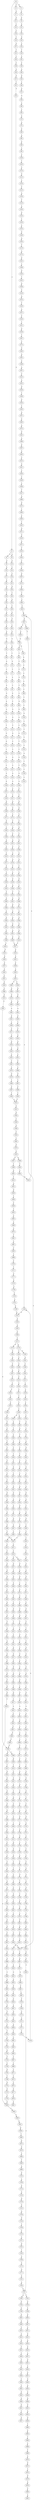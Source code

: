 strict digraph  {
	S0 -> S1 [ label = A ];
	S0 -> S2 [ label = C ];
	S0 -> S3 [ label = T ];
	S1 -> S4 [ label = G ];
	S2 -> S5 [ label = G ];
	S2 -> S6 [ label = A ];
	S3 -> S7 [ label = G ];
	S4 -> S8 [ label = G ];
	S5 -> S9 [ label = A ];
	S6 -> S10 [ label = A ];
	S7 -> S11 [ label = G ];
	S8 -> S12 [ label = G ];
	S9 -> S13 [ label = G ];
	S10 -> S14 [ label = C ];
	S11 -> S15 [ label = C ];
	S12 -> S16 [ label = T ];
	S13 -> S17 [ label = C ];
	S14 -> S18 [ label = C ];
	S15 -> S19 [ label = C ];
	S16 -> S20 [ label = G ];
	S17 -> S21 [ label = A ];
	S18 -> S22 [ label = C ];
	S19 -> S23 [ label = C ];
	S20 -> S24 [ label = T ];
	S21 -> S25 [ label = G ];
	S22 -> S26 [ label = G ];
	S23 -> S27 [ label = G ];
	S24 -> S28 [ label = T ];
	S25 -> S29 [ label = T ];
	S26 -> S30 [ label = T ];
	S27 -> S31 [ label = T ];
	S28 -> S32 [ label = C ];
	S29 -> S33 [ label = G ];
	S30 -> S34 [ label = A ];
	S31 -> S35 [ label = C ];
	S32 -> S36 [ label = C ];
	S33 -> S37 [ label = C ];
	S34 -> S38 [ label = C ];
	S35 -> S39 [ label = C ];
	S36 -> S40 [ label = A ];
	S37 -> S41 [ label = A ];
	S38 -> S42 [ label = A ];
	S39 -> S43 [ label = A ];
	S40 -> S44 [ label = G ];
	S41 -> S45 [ label = A ];
	S42 -> S46 [ label = G ];
	S43 -> S47 [ label = G ];
	S44 -> S48 [ label = C ];
	S45 -> S49 [ label = C ];
	S46 -> S50 [ label = C ];
	S47 -> S51 [ label = T ];
	S48 -> S52 [ label = A ];
	S49 -> S53 [ label = A ];
	S50 -> S54 [ label = A ];
	S51 -> S55 [ label = A ];
	S52 -> S56 [ label = G ];
	S53 -> S57 [ label = G ];
	S54 -> S58 [ label = G ];
	S55 -> S59 [ label = G ];
	S56 -> S60 [ label = A ];
	S57 -> S61 [ label = C ];
	S58 -> S62 [ label = G ];
	S59 -> S63 [ label = G ];
	S59 -> S64 [ label = C ];
	S60 -> S65 [ label = T ];
	S61 -> S66 [ label = T ];
	S62 -> S67 [ label = T ];
	S63 -> S68 [ label = G ];
	S64 -> S69 [ label = T ];
	S65 -> S70 [ label = A ];
	S66 -> S71 [ label = A ];
	S67 -> S72 [ label = G ];
	S68 -> S73 [ label = T ];
	S69 -> S74 [ label = C ];
	S70 -> S75 [ label = A ];
	S71 -> S76 [ label = C ];
	S72 -> S77 [ label = C ];
	S73 -> S78 [ label = C ];
	S74 -> S79 [ label = C ];
	S75 -> S80 [ label = A ];
	S76 -> S81 [ label = G ];
	S77 -> S82 [ label = A ];
	S78 -> S83 [ label = A ];
	S79 -> S84 [ label = A ];
	S80 -> S85 [ label = A ];
	S81 -> S86 [ label = A ];
	S82 -> S87 [ label = C ];
	S83 -> S88 [ label = C ];
	S84 -> S89 [ label = C ];
	S85 -> S90 [ label = A ];
	S86 -> S91 [ label = G ];
	S87 -> S92 [ label = G ];
	S88 -> S93 [ label = T ];
	S89 -> S94 [ label = C ];
	S90 -> S95 [ label = C ];
	S91 -> S96 [ label = A ];
	S92 -> S97 [ label = C ];
	S93 -> S98 [ label = C ];
	S94 -> S99 [ label = G ];
	S95 -> S100 [ label = T ];
	S96 -> S101 [ label = A ];
	S97 -> S102 [ label = G ];
	S98 -> S103 [ label = G ];
	S99 -> S104 [ label = G ];
	S100 -> S105 [ label = T ];
	S101 -> S106 [ label = C ];
	S102 -> S107 [ label = G ];
	S103 -> S108 [ label = C ];
	S104 -> S109 [ label = A ];
	S105 -> S110 [ label = T ];
	S106 -> S111 [ label = T ];
	S107 -> S112 [ label = T ];
	S108 -> S113 [ label = T ];
	S109 -> S114 [ label = C ];
	S110 -> S115 [ label = G ];
	S111 -> S116 [ label = G ];
	S112 -> S117 [ label = G ];
	S113 -> S118 [ label = T ];
	S114 -> S119 [ label = G ];
	S115 -> S120 [ label = C ];
	S116 -> S121 [ label = G ];
	S117 -> S122 [ label = C ];
	S118 -> S123 [ label = C ];
	S119 -> S124 [ label = T ];
	S120 -> S125 [ label = C ];
	S121 -> S126 [ label = C ];
	S122 -> S127 [ label = C ];
	S123 -> S128 [ label = A ];
	S124 -> S129 [ label = C ];
	S125 -> S130 [ label = G ];
	S126 -> S131 [ label = G ];
	S127 -> S132 [ label = G ];
	S128 -> S133 [ label = T ];
	S129 -> S134 [ label = G ];
	S130 -> S135 [ label = T ];
	S131 -> S136 [ label = C ];
	S132 -> S137 [ label = C ];
	S133 -> S138 [ label = C ];
	S134 -> S139 [ label = T ];
	S135 -> S140 [ label = A ];
	S136 -> S141 [ label = A ];
	S137 -> S142 [ label = A ];
	S138 -> S143 [ label = C ];
	S139 -> S144 [ label = G ];
	S140 -> S145 [ label = G ];
	S141 -> S146 [ label = G ];
	S142 -> S147 [ label = A ];
	S143 -> S148 [ label = A ];
	S144 -> S149 [ label = A ];
	S145 -> S150 [ label = C ];
	S146 -> S151 [ label = C ];
	S147 -> S152 [ label = C ];
	S148 -> S153 [ label = G ];
	S149 -> S154 [ label = C ];
	S150 -> S155 [ label = C ];
	S151 -> S156 [ label = G ];
	S152 -> S157 [ label = C ];
	S153 -> S158 [ label = A ];
	S154 -> S159 [ label = C ];
	S155 -> S160 [ label = G ];
	S156 -> S161 [ label = G ];
	S157 -> S162 [ label = A ];
	S158 -> S163 [ label = A ];
	S159 -> S164 [ label = G ];
	S160 -> S165 [ label = G ];
	S161 -> S166 [ label = G ];
	S162 -> S167 [ label = G ];
	S163 -> S168 [ label = C ];
	S164 -> S169 [ label = G ];
	S165 -> S170 [ label = T ];
	S166 -> S171 [ label = T ];
	S167 -> S172 [ label = T ];
	S168 -> S173 [ label = C ];
	S169 -> S174 [ label = T ];
	S170 -> S175 [ label = G ];
	S171 -> S176 [ label = G ];
	S172 -> S177 [ label = C ];
	S173 -> S178 [ label = A ];
	S173 -> S179 [ label = G ];
	S174 -> S180 [ label = C ];
	S175 -> S181 [ label = A ];
	S176 -> S182 [ label = C ];
	S177 -> S183 [ label = G ];
	S178 -> S184 [ label = G ];
	S178 -> S185 [ label = C ];
	S179 -> S186 [ label = G ];
	S180 -> S187 [ label = G ];
	S181 -> S188 [ label = C ];
	S182 -> S189 [ label = C ];
	S183 -> S190 [ label = C ];
	S184 -> S191 [ label = A ];
	S185 -> S192 [ label = C ];
	S186 -> S193 [ label = A ];
	S187 -> S194 [ label = C ];
	S188 -> S195 [ label = G ];
	S189 -> S196 [ label = G ];
	S190 -> S197 [ label = G ];
	S191 -> S198 [ label = C ];
	S192 -> S199 [ label = A ];
	S193 -> S200 [ label = C ];
	S194 -> S201 [ label = G ];
	S195 -> S202 [ label = T ];
	S196 -> S203 [ label = C ];
	S197 -> S204 [ label = C ];
	S198 -> S205 [ label = T ];
	S199 -> S206 [ label = C ];
	S200 -> S207 [ label = G ];
	S201 -> S208 [ label = T ];
	S202 -> S209 [ label = G ];
	S203 -> S210 [ label = C ];
	S204 -> S211 [ label = A ];
	S205 -> S212 [ label = C ];
	S206 -> S213 [ label = C ];
	S207 -> S214 [ label = C ];
	S208 -> S215 [ label = A ];
	S209 -> S216 [ label = G ];
	S210 -> S217 [ label = G ];
	S211 -> S218 [ label = G ];
	S212 -> S219 [ label = C ];
	S213 -> S220 [ label = C ];
	S214 -> S221 [ label = C ];
	S215 -> S222 [ label = G ];
	S216 -> S223 [ label = G ];
	S217 -> S224 [ label = G ];
	S218 -> S225 [ label = C ];
	S219 -> S226 [ label = C ];
	S220 -> S227 [ label = C ];
	S221 -> S228 [ label = C ];
	S222 -> S229 [ label = C ];
	S223 -> S230 [ label = T ];
	S224 -> S231 [ label = T ];
	S225 -> S232 [ label = C ];
	S226 -> S233 [ label = A ];
	S227 -> S234 [ label = T ];
	S228 -> S235 [ label = A ];
	S229 -> S236 [ label = C ];
	S230 -> S237 [ label = A ];
	S231 -> S238 [ label = G ];
	S232 -> S239 [ label = G ];
	S233 -> S240 [ label = T ];
	S234 -> S241 [ label = T ];
	S235 -> S242 [ label = T ];
	S236 -> S243 [ label = G ];
	S237 -> S244 [ label = C ];
	S238 -> S245 [ label = G ];
	S239 -> S246 [ label = G ];
	S240 -> S247 [ label = C ];
	S241 -> S248 [ label = C ];
	S242 -> S249 [ label = C ];
	S243 -> S250 [ label = C ];
	S244 -> S251 [ label = T ];
	S245 -> S252 [ label = T ];
	S246 -> S253 [ label = T ];
	S247 -> S254 [ label = T ];
	S248 -> S255 [ label = C ];
	S248 -> S256 [ label = G ];
	S249 -> S257 [ label = G ];
	S250 -> S258 [ label = T ];
	S251 -> S259 [ label = A ];
	S252 -> S260 [ label = G ];
	S253 -> S261 [ label = G ];
	S254 -> S262 [ label = G ];
	S255 -> S263 [ label = T ];
	S256 -> S264 [ label = A ];
	S257 -> S265 [ label = T ];
	S258 -> S266 [ label = G ];
	S259 -> S267 [ label = T ];
	S260 -> S268 [ label = G ];
	S261 -> S269 [ label = G ];
	S262 -> S270 [ label = C ];
	S263 -> S271 [ label = G ];
	S264 -> S272 [ label = T ];
	S265 -> S273 [ label = C ];
	S266 -> S274 [ label = G ];
	S267 -> S275 [ label = T ];
	S268 -> S276 [ label = A ];
	S269 -> S277 [ label = A ];
	S270 -> S278 [ label = C ];
	S271 -> S279 [ label = T ];
	S272 -> S280 [ label = C ];
	S273 -> S281 [ label = C ];
	S274 -> S282 [ label = A ];
	S275 -> S283 [ label = G ];
	S276 -> S284 [ label = A ];
	S277 -> S285 [ label = A ];
	S278 -> S286 [ label = A ];
	S279 -> S287 [ label = C ];
	S280 -> S288 [ label = G ];
	S281 -> S289 [ label = T ];
	S282 -> S290 [ label = A ];
	S283 -> S291 [ label = G ];
	S284 -> S292 [ label = C ];
	S285 -> S293 [ label = G ];
	S286 -> S294 [ label = G ];
	S287 -> S295 [ label = C ];
	S288 -> S296 [ label = T ];
	S289 -> S297 [ label = C ];
	S290 -> S298 [ label = G ];
	S291 -> S299 [ label = A ];
	S292 -> S300 [ label = C ];
	S293 -> S301 [ label = A ];
	S294 -> S302 [ label = T ];
	S295 -> S303 [ label = T ];
	S296 -> S304 [ label = T ];
	S297 -> S305 [ label = T ];
	S298 -> S306 [ label = A ];
	S299 -> S307 [ label = A ];
	S300 -> S308 [ label = T ];
	S301 -> S309 [ label = A ];
	S302 -> S310 [ label = C ];
	S303 -> S311 [ label = T ];
	S304 -> S312 [ label = T ];
	S305 -> S313 [ label = T ];
	S306 -> S314 [ label = A ];
	S307 -> S315 [ label = C ];
	S308 -> S316 [ label = C ];
	S309 -> S317 [ label = C ];
	S310 -> S318 [ label = G ];
	S311 -> S319 [ label = G ];
	S312 -> S320 [ label = G ];
	S313 -> S321 [ label = C ];
	S314 -> S317 [ label = C ];
	S315 -> S322 [ label = G ];
	S316 -> S323 [ label = G ];
	S317 -> S324 [ label = G ];
	S318 -> S325 [ label = T ];
	S319 -> S326 [ label = T ];
	S320 -> S327 [ label = T ];
	S321 -> S328 [ label = T ];
	S322 -> S329 [ label = G ];
	S323 -> S330 [ label = G ];
	S324 -> S331 [ label = G ];
	S325 -> S332 [ label = A ];
	S326 -> S333 [ label = A ];
	S327 -> S334 [ label = A ];
	S328 -> S335 [ label = C ];
	S329 -> S336 [ label = T ];
	S330 -> S337 [ label = C ];
	S331 -> S338 [ label = C ];
	S332 -> S339 [ label = A ];
	S333 -> S340 [ label = G ];
	S334 -> S341 [ label = G ];
	S335 -> S342 [ label = G ];
	S336 -> S343 [ label = A ];
	S337 -> S344 [ label = A ];
	S338 -> S345 [ label = A ];
	S339 -> S346 [ label = G ];
	S340 -> S347 [ label = G ];
	S341 -> S348 [ label = G ];
	S342 -> S349 [ label = G ];
	S343 -> S350 [ label = C ];
	S344 -> S351 [ label = C ];
	S345 -> S352 [ label = C ];
	S346 -> S353 [ label = A ];
	S347 -> S354 [ label = A ];
	S348 -> S355 [ label = A ];
	S349 -> S356 [ label = A ];
	S350 -> S357 [ label = G ];
	S351 -> S358 [ label = G ];
	S352 -> S359 [ label = C ];
	S352 -> S360 [ label = T ];
	S353 -> S361 [ label = C ];
	S354 -> S362 [ label = G ];
	S355 -> S363 [ label = A ];
	S356 -> S364 [ label = G ];
	S357 -> S365 [ label = A ];
	S358 -> S366 [ label = C ];
	S359 -> S367 [ label = G ];
	S360 -> S368 [ label = G ];
	S361 -> S369 [ label = G ];
	S362 -> S370 [ label = A ];
	S363 -> S371 [ label = A ];
	S364 -> S372 [ label = A ];
	S365 -> S373 [ label = A ];
	S366 -> S374 [ label = G ];
	S367 -> S375 [ label = G ];
	S368 -> S376 [ label = G ];
	S369 -> S377 [ label = G ];
	S370 -> S378 [ label = G ];
	S371 -> S379 [ label = G ];
	S372 -> S380 [ label = G ];
	S373 -> S381 [ label = G ];
	S374 -> S382 [ label = C ];
	S375 -> S383 [ label = G ];
	S376 -> S384 [ label = G ];
	S377 -> S385 [ label = C ];
	S378 -> S386 [ label = G ];
	S379 -> S387 [ label = G ];
	S380 -> S388 [ label = G ];
	S381 -> S389 [ label = A ];
	S382 -> S390 [ label = G ];
	S383 -> S391 [ label = A ];
	S384 -> S392 [ label = A ];
	S385 -> S393 [ label = T ];
	S386 -> S394 [ label = T ];
	S387 -> S395 [ label = T ];
	S388 -> S396 [ label = T ];
	S389 -> S397 [ label = A ];
	S390 -> S398 [ label = C ];
	S390 -> S399 [ label = G ];
	S391 -> S400 [ label = A ];
	S392 -> S401 [ label = A ];
	S393 -> S402 [ label = C ];
	S394 -> S403 [ label = C ];
	S395 -> S404 [ label = C ];
	S396 -> S403 [ label = C ];
	S397 -> S405 [ label = G ];
	S398 -> S406 [ label = G ];
	S399 -> S407 [ label = C ];
	S400 -> S408 [ label = T ];
	S401 -> S409 [ label = C ];
	S402 -> S410 [ label = T ];
	S403 -> S411 [ label = C ];
	S404 -> S412 [ label = C ];
	S405 -> S413 [ label = T ];
	S406 -> S414 [ label = T ];
	S407 -> S415 [ label = T ];
	S408 -> S416 [ label = T ];
	S409 -> S417 [ label = T ];
	S410 -> S418 [ label = C ];
	S411 -> S419 [ label = C ];
	S412 -> S420 [ label = C ];
	S413 -> S421 [ label = G ];
	S414 -> S422 [ label = C ];
	S415 -> S423 [ label = G ];
	S416 -> S424 [ label = G ];
	S417 -> S425 [ label = G ];
	S418 -> S426 [ label = G ];
	S419 -> S427 [ label = A ];
	S419 -> S428 [ label = G ];
	S420 -> S429 [ label = G ];
	S421 -> S430 [ label = T ];
	S422 -> S431 [ label = G ];
	S423 -> S432 [ label = G ];
	S424 -> S433 [ label = A ];
	S425 -> S434 [ label = G ];
	S426 -> S435 [ label = A ];
	S427 -> S436 [ label = G ];
	S428 -> S437 [ label = G ];
	S429 -> S438 [ label = A ];
	S430 -> S439 [ label = C ];
	S431 -> S440 [ label = A ];
	S432 -> S441 [ label = A ];
	S433 -> S442 [ label = A ];
	S434 -> S443 [ label = A ];
	S435 -> S444 [ label = A ];
	S436 -> S445 [ label = A ];
	S437 -> S446 [ label = A ];
	S438 -> S447 [ label = A ];
	S439 -> S448 [ label = C ];
	S440 -> S449 [ label = C ];
	S441 -> S450 [ label = A ];
	S442 -> S451 [ label = C ];
	S443 -> S452 [ label = C ];
	S444 -> S453 [ label = G ];
	S445 -> S454 [ label = G ];
	S446 -> S455 [ label = G ];
	S447 -> S456 [ label = G ];
	S448 -> S457 [ label = T ];
	S449 -> S458 [ label = G ];
	S450 -> S459 [ label = T ];
	S451 -> S460 [ label = C ];
	S452 -> S461 [ label = C ];
	S453 -> S462 [ label = T ];
	S454 -> S463 [ label = C ];
	S455 -> S464 [ label = G ];
	S456 -> S465 [ label = T ];
	S457 -> S466 [ label = G ];
	S458 -> S467 [ label = C ];
	S459 -> S468 [ label = G ];
	S460 -> S469 [ label = C ];
	S461 -> S470 [ label = C ];
	S462 -> S471 [ label = C ];
	S463 -> S472 [ label = C ];
	S464 -> S473 [ label = C ];
	S465 -> S474 [ label = C ];
	S466 -> S475 [ label = G ];
	S467 -> S476 [ label = G ];
	S468 -> S477 [ label = G ];
	S469 -> S478 [ label = G ];
	S470 -> S479 [ label = G ];
	S471 -> S480 [ label = G ];
	S472 -> S481 [ label = A ];
	S473 -> S482 [ label = G ];
	S474 -> S483 [ label = G ];
	S475 -> S484 [ label = C ];
	S476 -> S485 [ label = C ];
	S477 -> S486 [ label = G ];
	S478 -> S487 [ label = T ];
	S479 -> S488 [ label = T ];
	S480 -> S489 [ label = C ];
	S481 -> S490 [ label = C ];
	S482 -> S491 [ label = T ];
	S483 -> S492 [ label = A ];
	S484 -> S493 [ label = C ];
	S485 -> S494 [ label = C ];
	S486 -> S495 [ label = G ];
	S487 -> S496 [ label = C ];
	S488 -> S497 [ label = C ];
	S489 -> S498 [ label = G ];
	S490 -> S499 [ label = G ];
	S491 -> S500 [ label = G ];
	S492 -> S501 [ label = G ];
	S493 -> S502 [ label = T ];
	S494 -> S503 [ label = T ];
	S495 -> S504 [ label = T ];
	S496 -> S505 [ label = T ];
	S497 -> S506 [ label = T ];
	S498 -> S507 [ label = G ];
	S499 -> S508 [ label = G ];
	S500 -> S509 [ label = G ];
	S501 -> S510 [ label = G ];
	S502 -> S511 [ label = G ];
	S503 -> S512 [ label = C ];
	S504 -> S513 [ label = C ];
	S505 -> S514 [ label = C ];
	S506 -> S514 [ label = C ];
	S507 -> S515 [ label = C ];
	S508 -> S516 [ label = T ];
	S509 -> S517 [ label = T ];
	S510 -> S518 [ label = T ];
	S511 -> S519 [ label = G ];
	S512 -> S520 [ label = G ];
	S513 -> S521 [ label = C ];
	S514 -> S522 [ label = G ];
	S515 -> S523 [ label = T ];
	S516 -> S524 [ label = T ];
	S517 -> S525 [ label = A ];
	S518 -> S526 [ label = A ];
	S519 -> S527 [ label = G ];
	S520 -> S528 [ label = G ];
	S521 -> S529 [ label = G ];
	S522 -> S530 [ label = G ];
	S523 -> S531 [ label = A ];
	S524 -> S532 [ label = A ];
	S525 -> S533 [ label = T ];
	S526 -> S534 [ label = T ];
	S527 -> S535 [ label = T ];
	S528 -> S536 [ label = G ];
	S529 -> S537 [ label = C ];
	S530 -> S538 [ label = C ];
	S531 -> S539 [ label = T ];
	S532 -> S540 [ label = C ];
	S533 -> S541 [ label = G ];
	S534 -> S542 [ label = A ];
	S535 -> S543 [ label = C ];
	S536 -> S544 [ label = C ];
	S537 -> S545 [ label = C ];
	S538 -> S546 [ label = A ];
	S539 -> S547 [ label = A ];
	S540 -> S548 [ label = T ];
	S541 -> S549 [ label = A ];
	S542 -> S550 [ label = A ];
	S543 -> S551 [ label = C ];
	S544 -> S552 [ label = T ];
	S545 -> S553 [ label = G ];
	S546 -> S554 [ label = C ];
	S547 -> S555 [ label = G ];
	S548 -> S556 [ label = G ];
	S549 -> S557 [ label = G ];
	S550 -> S558 [ label = G ];
	S551 -> S559 [ label = C ];
	S552 -> S560 [ label = C ];
	S553 -> S561 [ label = G ];
	S554 -> S562 [ label = C ];
	S555 -> S563 [ label = T ];
	S556 -> S564 [ label = C ];
	S557 -> S565 [ label = C ];
	S558 -> S566 [ label = T ];
	S559 -> S567 [ label = G ];
	S560 -> S568 [ label = A ];
	S561 -> S569 [ label = A ];
	S562 -> S570 [ label = G ];
	S563 -> S571 [ label = A ];
	S564 -> S572 [ label = A ];
	S565 -> S573 [ label = G ];
	S566 -> S574 [ label = C ];
	S567 -> S575 [ label = A ];
	S568 -> S576 [ label = C ];
	S569 -> S577 [ label = A ];
	S570 -> S578 [ label = A ];
	S571 -> S579 [ label = G ];
	S572 -> S580 [ label = G ];
	S573 -> S581 [ label = G ];
	S574 -> S582 [ label = G ];
	S575 -> S583 [ label = G ];
	S576 -> S584 [ label = G ];
	S577 -> S585 [ label = C ];
	S578 -> S586 [ label = G ];
	S578 -> S587 [ label = A ];
	S579 -> S588 [ label = C ];
	S580 -> S589 [ label = A ];
	S581 -> S590 [ label = T ];
	S582 -> S591 [ label = T ];
	S583 -> S592 [ label = T ];
	S584 -> S593 [ label = T ];
	S585 -> S594 [ label = T ];
	S586 -> S595 [ label = T ];
	S587 -> S596 [ label = T ];
	S588 -> S597 [ label = C ];
	S589 -> S598 [ label = C ];
	S590 -> S599 [ label = C ];
	S591 -> S600 [ label = G ];
	S592 -> S601 [ label = C ];
	S593 -> S602 [ label = C ];
	S594 -> S603 [ label = G ];
	S595 -> S604 [ label = C ];
	S596 -> S605 [ label = G ];
	S597 -> S606 [ label = G ];
	S598 -> S607 [ label = G ];
	S599 -> S608 [ label = G ];
	S600 -> S609 [ label = G ];
	S601 -> S610 [ label = C ];
	S602 -> S611 [ label = C ];
	S603 -> S612 [ label = C ];
	S604 -> S613 [ label = C ];
	S605 -> S614 [ label = T ];
	S606 -> S615 [ label = A ];
	S607 -> S616 [ label = G ];
	S608 -> S617 [ label = C ];
	S609 -> S618 [ label = T ];
	S610 -> S619 [ label = A ];
	S611 -> S620 [ label = A ];
	S612 -> S621 [ label = A ];
	S613 -> S619 [ label = A ];
	S614 -> S622 [ label = A ];
	S615 -> S623 [ label = A ];
	S616 -> S624 [ label = A ];
	S617 -> S625 [ label = A ];
	S618 -> S626 [ label = A ];
	S619 -> S627 [ label = G ];
	S620 -> S628 [ label = G ];
	S621 -> S629 [ label = A ];
	S622 -> S630 [ label = G ];
	S623 -> S631 [ label = A ];
	S624 -> S632 [ label = C ];
	S625 -> S633 [ label = C ];
	S626 -> S634 [ label = C ];
	S627 -> S635 [ label = T ];
	S627 -> S636 [ label = C ];
	S628 -> S637 [ label = C ];
	S629 -> S638 [ label = C ];
	S630 -> S639 [ label = T ];
	S631 -> S640 [ label = C ];
	S632 -> S641 [ label = A ];
	S633 -> S642 [ label = G ];
	S634 -> S643 [ label = C ];
	S635 -> S644 [ label = A ];
	S636 -> S645 [ label = T ];
	S637 -> S646 [ label = T ];
	S638 -> S647 [ label = C ];
	S639 -> S648 [ label = T ];
	S640 -> S649 [ label = C ];
	S641 -> S650 [ label = C ];
	S642 -> S651 [ label = C ];
	S643 -> S652 [ label = G ];
	S644 -> S59 [ label = G ];
	S645 -> S653 [ label = T ];
	S646 -> S653 [ label = T ];
	S647 -> S654 [ label = A ];
	S648 -> S655 [ label = T ];
	S649 -> S656 [ label = C ];
	S650 -> S657 [ label = A ];
	S651 -> S658 [ label = G ];
	S652 -> S659 [ label = G ];
	S653 -> S660 [ label = C ];
	S654 -> S661 [ label = G ];
	S655 -> S662 [ label = C ];
	S656 -> S663 [ label = C ];
	S657 -> S664 [ label = C ];
	S658 -> S665 [ label = C ];
	S659 -> S666 [ label = T ];
	S660 -> S667 [ label = A ];
	S661 -> S668 [ label = A ];
	S662 -> S669 [ label = A ];
	S663 -> S670 [ label = G ];
	S664 -> S671 [ label = C ];
	S665 -> S390 [ label = G ];
	S666 -> S672 [ label = G ];
	S667 -> S673 [ label = C ];
	S668 -> S674 [ label = A ];
	S669 -> S675 [ label = C ];
	S670 -> S676 [ label = A ];
	S671 -> S677 [ label = T ];
	S672 -> S678 [ label = G ];
	S673 -> S679 [ label = G ];
	S674 -> S680 [ label = C ];
	S675 -> S681 [ label = T ];
	S676 -> S682 [ label = C ];
	S677 -> S683 [ label = C ];
	S678 -> S684 [ label = T ];
	S679 -> S685 [ label = C ];
	S680 -> S686 [ label = A ];
	S681 -> S687 [ label = C ];
	S682 -> S688 [ label = T ];
	S683 -> S689 [ label = T ];
	S684 -> S690 [ label = T ];
	S685 -> S691 [ label = C ];
	S686 -> S692 [ label = G ];
	S687 -> S693 [ label = C ];
	S688 -> S694 [ label = A ];
	S689 -> S695 [ label = A ];
	S690 -> S696 [ label = A ];
	S691 -> S697 [ label = C ];
	S692 -> S698 [ label = C ];
	S693 -> S699 [ label = T ];
	S694 -> S700 [ label = G ];
	S695 -> S701 [ label = G ];
	S696 -> S702 [ label = G ];
	S697 -> S703 [ label = T ];
	S698 -> S704 [ label = C ];
	S699 -> S705 [ label = T ];
	S700 -> S706 [ label = A ];
	S701 -> S707 [ label = A ];
	S702 -> S708 [ label = A ];
	S703 -> S709 [ label = T ];
	S704 -> S710 [ label = G ];
	S705 -> S711 [ label = T ];
	S706 -> S712 [ label = A ];
	S707 -> S713 [ label = A ];
	S708 -> S714 [ label = A ];
	S709 -> S715 [ label = C ];
	S710 -> S716 [ label = T ];
	S711 -> S717 [ label = C ];
	S712 -> S718 [ label = T ];
	S713 -> S719 [ label = C ];
	S714 -> S720 [ label = G ];
	S715 -> S721 [ label = A ];
	S716 -> S722 [ label = C ];
	S717 -> S723 [ label = A ];
	S718 -> S724 [ label = C ];
	S719 -> S725 [ label = G ];
	S720 -> S726 [ label = G ];
	S721 -> S727 [ label = T ];
	S722 -> S728 [ label = C ];
	S723 -> S729 [ label = T ];
	S724 -> S730 [ label = G ];
	S725 -> S731 [ label = A ];
	S726 -> S732 [ label = G ];
	S727 -> S733 [ label = C ];
	S728 -> S734 [ label = T ];
	S729 -> S735 [ label = C ];
	S730 -> S736 [ label = G ];
	S731 -> S737 [ label = G ];
	S732 -> S738 [ label = G ];
	S733 -> S739 [ label = C ];
	S734 -> S740 [ label = C ];
	S735 -> S741 [ label = C ];
	S736 -> S742 [ label = G ];
	S737 -> S743 [ label = G ];
	S738 -> S744 [ label = G ];
	S739 -> S148 [ label = A ];
	S740 -> S745 [ label = T ];
	S741 -> S746 [ label = A ];
	S742 -> S747 [ label = T ];
	S743 -> S748 [ label = T ];
	S744 -> S749 [ label = T ];
	S745 -> S750 [ label = G ];
	S746 -> S153 [ label = G ];
	S747 -> S751 [ label = A ];
	S748 -> S752 [ label = G ];
	S749 -> S753 [ label = C ];
	S750 -> S754 [ label = T ];
	S751 -> S755 [ label = T ];
	S752 -> S756 [ label = T ];
	S753 -> S757 [ label = C ];
	S754 -> S758 [ label = C ];
	S755 -> S759 [ label = C ];
	S756 -> S760 [ label = C ];
	S757 -> S761 [ label = G ];
	S758 -> S762 [ label = G ];
	S759 -> S763 [ label = C ];
	S760 -> S764 [ label = C ];
	S761 -> S765 [ label = T ];
	S762 -> S766 [ label = T ];
	S763 -> S767 [ label = C ];
	S764 -> S768 [ label = C ];
	S765 -> S769 [ label = C ];
	S766 -> S770 [ label = G ];
	S767 -> S771 [ label = G ];
	S768 -> S772 [ label = T ];
	S769 -> S773 [ label = G ];
	S770 -> S774 [ label = G ];
	S771 -> S775 [ label = A ];
	S772 -> S776 [ label = G ];
	S773 -> S777 [ label = G ];
	S774 -> S778 [ label = T ];
	S775 -> S779 [ label = A ];
	S776 -> S780 [ label = T ];
	S777 -> S781 [ label = A ];
	S778 -> S626 [ label = A ];
	S779 -> S782 [ label = A ];
	S780 -> S783 [ label = C ];
	S781 -> S784 [ label = A ];
	S782 -> S785 [ label = G ];
	S783 -> S786 [ label = C ];
	S784 -> S787 [ label = C ];
	S785 -> S788 [ label = T ];
	S786 -> S789 [ label = T ];
	S787 -> S790 [ label = A ];
	S787 -> S791 [ label = T ];
	S788 -> S792 [ label = G ];
	S789 -> S793 [ label = A ];
	S790 -> S794 [ label = G ];
	S791 -> S795 [ label = A ];
	S792 -> S796 [ label = T ];
	S793 -> S797 [ label = C ];
	S794 -> S798 [ label = G ];
	S795 -> S799 [ label = C ];
	S796 -> S800 [ label = C ];
	S797 -> S801 [ label = T ];
	S798 -> S802 [ label = A ];
	S799 -> S803 [ label = A ];
	S800 -> S804 [ label = G ];
	S801 -> S805 [ label = A ];
	S802 -> S806 [ label = A ];
	S803 -> S807 [ label = A ];
	S804 -> S808 [ label = T ];
	S805 -> S809 [ label = C ];
	S806 -> S810 [ label = T ];
	S807 -> S811 [ label = C ];
	S808 -> S812 [ label = C ];
	S809 -> S813 [ label = C ];
	S810 -> S814 [ label = A ];
	S811 -> S815 [ label = G ];
	S812 -> S816 [ label = G ];
	S813 -> S817 [ label = A ];
	S814 -> S818 [ label = G ];
	S815 -> S819 [ label = A ];
	S816 -> S820 [ label = G ];
	S817 -> S821 [ label = G ];
	S818 -> S822 [ label = T ];
	S819 -> S823 [ label = A ];
	S820 -> S824 [ label = A ];
	S821 -> S825 [ label = G ];
	S822 -> S826 [ label = C ];
	S823 -> S827 [ label = A ];
	S824 -> S828 [ label = A ];
	S825 -> S829 [ label = A ];
	S826 -> S830 [ label = T ];
	S827 -> S831 [ label = A ];
	S828 -> S787 [ label = C ];
	S829 -> S832 [ label = G ];
	S830 -> S833 [ label = C ];
	S831 -> S834 [ label = C ];
	S832 -> S835 [ label = A ];
	S833 -> S836 [ label = T ];
	S834 -> S837 [ label = A ];
	S835 -> S838 [ label = G ];
	S836 -> S839 [ label = C ];
	S837 -> S840 [ label = G ];
	S838 -> S841 [ label = T ];
	S839 -> S842 [ label = T ];
	S840 -> S843 [ label = A ];
	S841 -> S844 [ label = C ];
	S842 -> S845 [ label = G ];
	S843 -> S846 [ label = A ];
	S844 -> S847 [ label = A ];
	S845 -> S848 [ label = A ];
	S846 -> S849 [ label = G ];
	S847 -> S850 [ label = G ];
	S848 -> S851 [ label = G ];
	S849 -> S852 [ label = G ];
	S850 -> S853 [ label = G ];
	S851 -> S854 [ label = T ];
	S852 -> S855 [ label = G ];
	S853 -> S856 [ label = A ];
	S854 -> S857 [ label = A ];
	S855 -> S858 [ label = G ];
	S856 -> S859 [ label = C ];
	S858 -> S860 [ label = T ];
	S859 -> S861 [ label = C ];
	S860 -> S862 [ label = C ];
	S861 -> S863 [ label = A ];
	S862 -> S864 [ label = T ];
	S863 -> S865 [ label = G ];
	S864 -> S866 [ label = C ];
	S865 -> S867 [ label = T ];
	S866 -> S868 [ label = T ];
	S867 -> S869 [ label = C ];
	S868 -> S870 [ label = C ];
	S869 -> S871 [ label = T ];
	S870 -> S872 [ label = G ];
	S871 -> S873 [ label = C ];
	S872 -> S874 [ label = T ];
	S873 -> S875 [ label = T ];
	S874 -> S876 [ label = G ];
	S875 -> S877 [ label = G ];
	S876 -> S878 [ label = G ];
	S877 -> S879 [ label = T ];
	S878 -> S880 [ label = T ];
	S879 -> S881 [ label = A ];
	S880 -> S882 [ label = A ];
}
